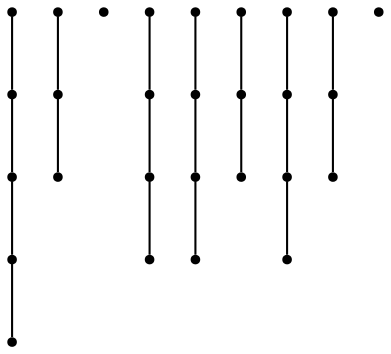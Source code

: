 graph {
  node [shape=point,comment="{\"directed\":false,\"doi\":\"10.1007/978-3-642-11805-0_22\",\"figure\":\"4 (2)\"}"]

  v0 [pos="1415.3045571260673,806.6544842806728"]
  v1 [pos="1415.3045571260673,904.9194215254349"]
  v2 [pos="1415.3045571260673,1003.1801610773259"]
  v3 [pos="1331.050262664085,610.133005176891"]
  v4 [pos="1331.050262664085,708.3979424216529"]
  v5 [pos="1331.050262664085,806.6544842806728"]
  v6 [pos="1331.050262664085,904.9194215254349"]
  v7 [pos="1331.050262664085,1003.1801610773259"]
  v8 [pos="1242.9597261650615,610.133005176891"]
  v9 [pos="1242.9597261650615,708.3979424216529"]
  v10 [pos="1242.9597261650615,806.6544842806728"]
  v11 [pos="1242.9597261650615,904.9194215254349"]
  v12 [pos="1242.9597261650615,1003.1801610773259"]
  v13 [pos="1154.8775882454806,610.133005176891"]
  v14 [pos="1154.8775882454806,708.3979424216529"]
  v15 [pos="1154.8775882454806,806.6544842806728"]
  v16 [pos="1154.8775882454806,904.9194215254349"]
  v17 [pos="1154.8775882454806,1003.1801610773259"]
  v18 [pos="1076.9988335897756,610.133005176891"]
  v19 [pos="1076.9988335897756,708.3979424216529"]
  v20 [pos="1076.9988335897756,806.6544842806728"]
  v21 [pos="1076.9988335897756,904.9194215254349"]
  v22 [pos="1076.9988335897756,1003.1801610773259"]
  v23 [pos="999.12838207511,610.133005176891"]
  v24 [pos="999.12838207511,708.3979424216529"]
  v25 [pos="999.12838207511,806.6544842806728"]
  v26 [pos="999.12838207511,904.9194215254349"]
  v27 [pos="999.12838207511,1003.1801610773259"]

  v0 -- v24 [id="-1",pos="1415.3045571260673,806.6544842806728 1370.9194645371547,806.6607172185724 1370.9194645371547,806.6607172185724 1370.9194645371547,806.6607172185724 1368.2174124784246,806.6607172185724 1365.5195597094157,803.959692660245 1365.5195597094157,801.2586681019175 1365.5195597094157,773.1361611106178 1365.5195597094157,773.1361611106178 1365.5195597094157,773.1361611106178 1365.5195597094157,770.4392070423472 1362.8134356121684,767.734111993963 1360.1155828431595,767.734111993963 1037.342204852437,767.734111993963 1037.342204852437,767.734111993963 1037.342204852437,767.734111993963 1034.6360807551894,767.734111993963 1031.9382279861804,765.0371579256923 1031.9382279861804,762.3363877729935 1031.9382279861804,713.7978290904651 1031.9382279861804,713.7978290904651 1031.9382279861804,713.7978290904651 1031.9382279861804,711.0927340420809 1029.2361759274504,708.3957799738102 1026.5383867840433,708.3957799738102 999.12838207511,708.3979424216529 999.12838207511,708.3979424216529 999.12838207511,708.3979424216529"]
  v25 -- v19 [id="-5",pos="999.12838207511,806.6544842806728 999.1305135327716,747.6141884543678 999.1305135327716,747.6141884543678 999.1305135327716,747.6141884543678 999.1305135327716,744.9174887917258 1001.8283026761786,742.2123937433415 1004.5261554451876,742.2123937433415 1071.601092032499,742.2123937433415 1071.601092032499,742.2123937433415 1071.601092032499,742.2123937433415 1074.3030168400253,742.2123937433415 1077.0050688987553,739.5113691850141 1077.0050688987553,736.8144151167435 1076.9988335897756,708.3979424216529 1076.9988335897756,708.3979424216529 1076.9988335897756,708.3979424216529"]
  v24 -- v18 [id="-6",pos="999.12838207511,708.3979424216529 999.1305135327716,649.3495056152343 999.1305135327716,649.3495056152343 999.1305135327716,649.3495056152343 999.1305135327716,646.6525515469637 1001.8283026761786,643.9515269886363 1004.5261554451876,643.9515269886363 1071.601092032499,643.9515269886363 1071.601092032499,643.9515269886363 1071.601092032499,643.9515269886363 1074.3030168400253,643.9515269886363 1077.0050688987553,641.2548273259943 1077.0050688987553,638.54973227761 1076.9988335897756,610.133005176891 1076.9988335897756,610.133005176891 1076.9988335897756,610.133005176891"]
  v1 -- v23 [id="-7",pos="1415.3045571260673,904.9194215254349 1376.0232558139535,904.9172590775922 1376.0232558139535,904.9172590775922 1376.0232558139535,904.9172590775922 1373.3254030449446,904.9172590775922 1370.6275502759356,902.2205594149502 1370.6275502759356,899.5236053466796 1370.6275502759356,674.8712238658558 1370.6275502759356,674.8712238658558 1370.6275502759356,674.8712238658558 1370.6275502759356,672.1742697975851 1367.9256254684092,669.4775701349431 1365.219374119958,669.4775701349431 1037.342204852437,669.4775701349431 1037.342204852437,669.4775701349431 1037.342204852437,669.4775701349431 1034.6360807551894,669.4775701349431 1031.9382279861804,666.7765455766157 1031.9382279861804,664.0714505282315 1031.9382279861804,615.532891845703 1031.9382279861804,615.532891845703 1031.9382279861804,615.532891845703 1031.9382279861804,612.836192183061 1029.2361759274504,610.1392381147905 1026.5383867840433,610.1392381147905 999.12838207511,610.133005176891 999.12838207511,610.133005176891 999.12838207511,610.133005176891"]
  v22 -- v16 [id="-8",pos="1076.9988335897756,1003.1801610773259 1077.0050688987553,944.1356675581497 1077.0050688987553,944.1356675581497 1077.0050688987553,944.1356675581497 1077.0050688987553,941.4389678955077 1079.7029216677643,938.7420138272371 1082.4049737264943,938.7420138272371 1149.4756473984828,938.7420138272371 1149.4756473984828,938.7420138272371 1149.4756473984828,938.7420138272371 1152.1735001674917,938.7420138272371 1154.8796242647393,936.0369187788529 1154.8796242647393,933.3358942205255 1154.8775882454806,904.9194215254349 1154.8775882454806,904.9194215254349 1154.8775882454806,904.9194215254349"]
  v19 -- v13 [id="-10",pos="1076.9988335897756,708.3979424216529 1077.0050688987553,654.4594970703124 1077.0050688987553,654.4594970703124 1077.0050688987553,654.4594970703124 1077.0050688987553,651.7544020219282 1079.7029216677643,649.0577023592862 1082.4049737264943,649.0577023592862 1149.4756473984828,649.0577023592862 1149.4756473984828,649.0577023592862 1149.4756473984828,649.0577023592862 1152.1735001674917,649.0577023592862 1154.8796242647393,646.3607482910155 1154.8796242647393,643.6597237326881 1154.8775882454806,610.133005176891 1154.8775882454806,610.133005176891 1154.8775882454806,610.133005176891"]
  v20 -- v14 [id="-11",pos="1076.9988335897756,806.6544842806728 1077.0050688987553,752.7160389293323 1077.0050688987553,752.7160389293323 1077.0050688987553,752.7160389293323 1077.0050688987553,750.0193392666903 1079.7029216677643,747.3223851984196 1082.4049737264943,747.3223851984196 1149.4756473984828,747.3223851984196 1149.4756473984828,747.3223851984196 1149.4756473984828,747.3223851984196 1152.1735001674917,747.3223851984196 1154.8796242647393,744.6172901500354 1154.8796242647393,741.9205904873934 1154.8775882454806,708.3979424216529 1154.8775882454806,708.3979424216529 1154.8775882454806,708.3979424216529"]
  v14 -- v8 [id="-15",pos="1154.8775882454806,708.3979424216529 1154.8796242647393,659.5613475452769 1154.8796242647393,659.5613475452769 1154.8796242647393,659.5613475452769 1154.8796242647393,656.8562524968927 1157.5774770337482,654.1595528342506 1160.275329802757,654.1595528342506 1237.5577853180641,654.1595528342506 1237.5577853180641,654.1595528342506 1237.5577853180641,654.1595528342506 1240.2639094153114,654.1595528342506 1242.9659614740415,651.46259876598 1242.9659614740415,648.7615742076526 1242.9597261650615,610.133005176891 1242.9597261650615,610.133005176891 1242.9597261650615,610.133005176891"]
  v15 -- v9 [id="-16",pos="1154.8775882454806,806.6544842806728 1154.8796242647393,757.8222142999822 1154.8796242647393,757.8222142999822 1154.8796242647393,757.8222142999822 1154.8796242647393,755.1211897416547 1157.5774770337482,752.4242356733841 1160.275329802757,752.4242356733841 1237.5577853180641,752.4242356733841 1237.5577853180641,752.4242356733841 1237.5577853180641,752.4242356733841 1240.2639094153114,752.4242356733841 1242.9659614740415,749.7234655206853 1242.9659614740415,747.0224409623579 1242.9597261650615,708.3979424216529 1242.9597261650615,708.3979424216529 1242.9597261650615,708.3979424216529"]
  v16 -- v10 [id="-17",pos="1154.8775882454806,904.9194215254349 1154.8796242647393,861.1890020197087 1154.8796242647393,861.1890020197087 1154.8796242647393,861.1890020197087 1154.8796242647393,858.4879774613813 1157.5774770337482,855.7910233931107 1160.275329802757,855.7910233931107 1237.5577853180641,855.7910233931107 1237.5577853180641,855.7910233931107 1237.5577853180641,855.7910233931107 1240.2639094153114,855.7910233931107 1242.9659614740415,853.0859283447264 1242.9659614740415,850.3892286820844 1242.9597261650615,806.6544842806728 1242.9597261650615,806.6544842806728 1242.9597261650615,806.6544842806728"]
  v10 -- v4 [id="-19",pos="1242.9597261650615,806.6544842806728 1242.9659614740415,762.9281352650034 1242.9659614740415,762.9281352650034 1242.9659614740415,762.9281352650034 1242.9659614740415,760.2230402166192 1245.6638142430504,757.5260861483487 1248.3616670120593,757.5260861483487 1325.6441225273663,757.5260861483487 1325.6441225273663,757.5260861483487 1325.6441225273663,757.5260861483487 1328.3502466246139,757.5260861483487 1331.0480993936228,754.8293864857066 1331.0480993936228,752.1326868230645 1331.050262664085,708.3979424216529 1331.050262664085,708.3979424216529 1331.050262664085,708.3979424216529"]
  v9 -- v3 [id="-20",pos="1242.9597261650615,708.3979424216529 1242.9659614740415,664.6631980202413 1242.9659614740415,664.6631980202413 1242.9659614740415,664.6631980202413 1242.9659614740415,661.9664983575993 1245.6638142430504,659.2614033092151 1248.3616670120593,659.2614033092151 1325.6441225273663,659.2614033092151 1325.6441225273663,659.2614033092151 1325.6441225273663,659.2614033092151 1328.3502466246139,659.2614033092151 1331.0480993936228,656.5644492409446 1331.0480993936228,653.8677495783024 1331.050262664085,610.133005176891 1331.050262664085,610.133005176891 1331.050262664085,610.133005176891"]
  v11 -- v5 [id="-21",pos="1242.9597261650615,904.9194215254349 1242.9659614740415,866.2908524946732 1242.9659614740415,866.2908524946732 1242.9659614740415,866.2908524946732 1242.9659614740415,863.5938984264026 1245.6638142430504,860.8928738680752 1248.3616670120593,860.8928738680752 1325.6441225273663,860.8928738680752 1325.6441225273663,860.8928738680752 1325.6441225273663,860.8928738680752 1328.3502466246139,860.8928738680752 1331.0480993936228,858.1961742054332 1331.0480993936228,855.491079157049 1331.050262664085,806.6544842806728 1331.050262664085,806.6544842806728 1331.050262664085,806.6544842806728"]
  v6 -- v0 [id="-24",pos="1331.050262664085,904.9194215254349 1331.0480993936228,871.4008439497513 1331.0480993936228,871.4008439497513 1331.0480993936228,871.4008439497513 1331.0480993936228,868.6957489013671 1333.7459521626317,865.9990492387251 1336.4480042213618,865.9990492387251 1409.9026162790697,865.9990492387251 1409.9026162790697,865.9990492387251 1409.9026162790697,865.9990492387251 1412.6004690480786,865.9990492387251 1415.3065931453261,863.3020951704544 1415.3065931453261,860.601070612127 1415.3045571260673,806.6544842806728 1415.3045571260673,806.6544842806728 1415.3045571260673,806.6544842806728"]
  v26 -- v20 [id="-27",pos="999.12838207511,904.9194215254349 999.1305135327716,850.9809761740944 999.1305135327716,850.9809761740944 999.1305135327716,850.9809761740944 999.1305135327716,848.2758811257102 1001.8283026761786,845.5789270574395 1004.5261554451876,845.5789270574395 1071.601092032499,845.5789270574395 1071.601092032499,845.5789270574395 1071.601092032499,845.5789270574395 1074.3030168400253,845.5789270574395 1077.0050688987553,842.8822273947975 1077.0050688987553,840.1812028364701 1076.9988335897756,806.6544842806728 1076.9988335897756,806.6544842806728 1076.9988335897756,806.6544842806728"]
  v7 -- v1 [id="-31",pos="1331.050262664085,1003.1801610773259 1331.0480993936228,979.8694821444424 1331.0480993936228,979.8694821444424 1331.0480993936228,979.8694821444424 1331.0480993936228,977.1643870960581 1333.7459521626317,974.4676874334161 1336.4480042213618,974.4676874334161 1409.9026162790697,974.4676874334161 1409.9026162790697,974.4676874334161 1409.9026162790697,974.4676874334161 1412.6004690480786,974.4676874334161 1415.3065931453261,971.7707333651455 1415.3065931453261,969.0740337025035 1415.3045571260673,904.9194215254349 1415.3045571260673,904.9194215254349 1415.3045571260673,904.9194215254349"]
  v12 -- v6 [id="-32",pos="1242.9597261650615,1003.1801610773259 1242.9659614740415,969.6573858087712 1242.9659614740415,969.6573858087712 1242.9659614740415,969.6573858087712 1242.9659614740415,966.9606861461292 1245.6638142430504,964.2637320778585 1248.3616670120593,964.2637320778585 1325.6441225273663,964.2637320778585 1325.6441225273663,964.2637320778585 1325.6441225273663,964.2637320778585 1328.3502466246139,964.2637320778585 1331.0480993936228,961.5586370294743 1331.0480993936228,958.8619373668323 1331.050262664085,904.9194215254349 1331.050262664085,904.9194215254349 1331.050262664085,904.9194215254349"]
  v21 -- v15 [id="-33",pos="1076.9988335897756,904.9194215254349 1077.0050688987553,856.0828266490588 1077.0050688987553,856.0828266490588 1077.0050688987553,856.0828266490588 1077.0050688987553,853.3861269864168 1079.7029216677643,850.680777532404 1082.4049737264943,850.680777532404 1149.4756473984828,850.680777532404 1149.4756473984828,850.680777532404 1149.4756473984828,850.680777532404 1152.1735001674917,850.680777532404 1154.8796242647393,847.984077869762 1154.8796242647393,845.2873782071199 1154.8775882454806,806.6544842806728 1154.8775882454806,806.6544842806728 1154.8775882454806,806.6544842806728"]
  v17 -- v11 [id="-34",pos="1154.8775882454806,1003.1801610773259 1154.8796242647393,954.3477638938209 1154.8796242647393,954.3477638938209 1154.8796242647393,954.3477638938209 1154.8796242647393,951.6426688454367 1157.5774770337482,948.9457147771661 1160.275329802757,948.9457147771661 1237.5577853180641,948.9457147771661 1237.5577853180641,948.9457147771661 1237.5577853180641,948.9457147771661 1240.2639094153114,948.9457147771661 1242.9659614740415,946.249015114524 1242.9659614740415,943.5479905561966 1242.9597261650615,904.9194215254349 1242.9597261650615,904.9194215254349 1242.9597261650615,904.9194215254349"]
}